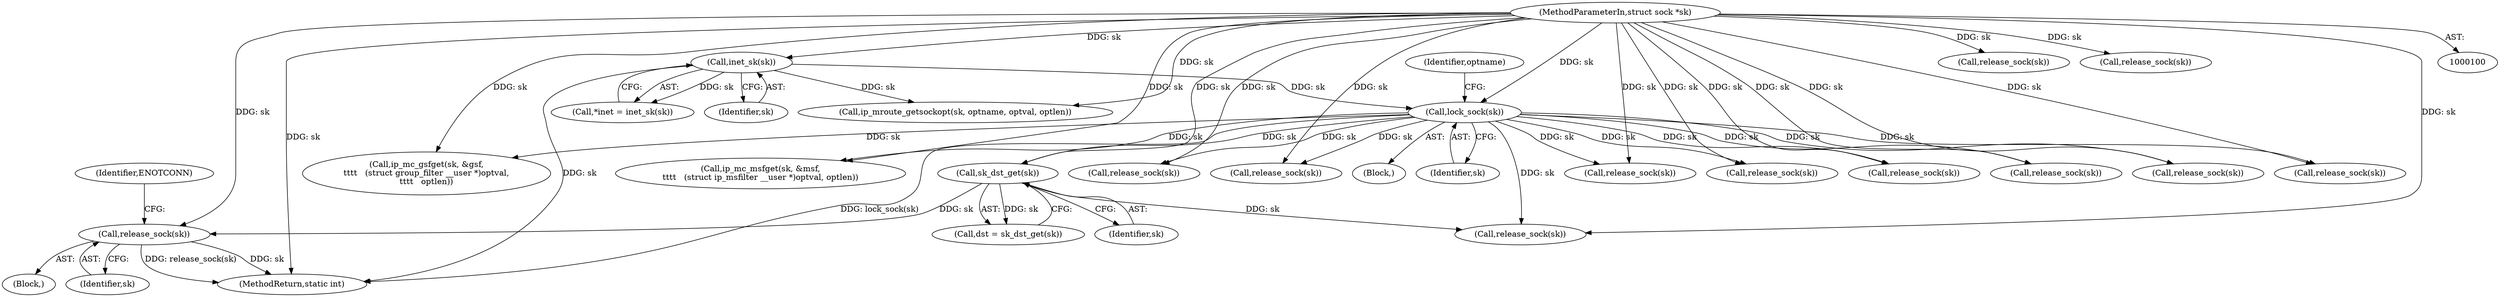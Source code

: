 digraph "0_linux_f6d8bd051c391c1c0458a30b2a7abcd939329259_25@pointer" {
"1000356" [label="(Call,release_sock(sk))"];
"1000341" [label="(Call,sk_dst_get(sk))"];
"1000144" [label="(Call,lock_sock(sk))"];
"1000110" [label="(Call,inet_sk(sk))"];
"1000101" [label="(MethodParameterIn,struct sock *sk)"];
"1000436" [label="(Call,release_sock(sk))"];
"1000355" [label="(Block,)"];
"1000633" [label="(Call,release_sock(sk))"];
"1000360" [label="(Identifier,ENOTCONN)"];
"1000478" [label="(Call,release_sock(sk))"];
"1000180" [label="(Call,release_sock(sk))"];
"1000628" [label="(Call,release_sock(sk))"];
"1000111" [label="(Identifier,sk)"];
"1000485" [label="(Call,ip_mc_gsfget(sk, &gsf,\n\t\t\t\t   (struct group_filter __user *)optval,\n\t\t\t\t   optlen))"];
"1000698" [label="(MethodReturn,static int)"];
"1000110" [label="(Call,inet_sk(sk))"];
"1000443" [label="(Call,ip_mc_msfget(sk, &msf,\n\t\t\t\t   (struct ip_msfilter __user *)optval, optlen))"];
"1000101" [label="(MethodParameterIn,struct sock *sk)"];
"1000465" [label="(Call,release_sock(sk))"];
"1000147" [label="(Identifier,optname)"];
"1000108" [label="(Call,*inet = inet_sk(sk))"];
"1000393" [label="(Call,release_sock(sk))"];
"1000341" [label="(Call,sk_dst_get(sk))"];
"1000125" [label="(Call,ip_mroute_getsockopt(sk, optname, optval, optlen))"];
"1000106" [label="(Block,)"];
"1000423" [label="(Call,release_sock(sk))"];
"1000451" [label="(Call,release_sock(sk))"];
"1000493" [label="(Call,release_sock(sk))"];
"1000507" [label="(Call,release_sock(sk))"];
"1000357" [label="(Identifier,sk)"];
"1000145" [label="(Identifier,sk)"];
"1000356" [label="(Call,release_sock(sk))"];
"1000339" [label="(Call,dst = sk_dst_get(sk))"];
"1000342" [label="(Identifier,sk)"];
"1000144" [label="(Call,lock_sock(sk))"];
"1000356" -> "1000355"  [label="AST: "];
"1000356" -> "1000357"  [label="CFG: "];
"1000357" -> "1000356"  [label="AST: "];
"1000360" -> "1000356"  [label="CFG: "];
"1000356" -> "1000698"  [label="DDG: release_sock(sk)"];
"1000356" -> "1000698"  [label="DDG: sk"];
"1000341" -> "1000356"  [label="DDG: sk"];
"1000101" -> "1000356"  [label="DDG: sk"];
"1000341" -> "1000339"  [label="AST: "];
"1000341" -> "1000342"  [label="CFG: "];
"1000342" -> "1000341"  [label="AST: "];
"1000339" -> "1000341"  [label="CFG: "];
"1000341" -> "1000339"  [label="DDG: sk"];
"1000144" -> "1000341"  [label="DDG: sk"];
"1000101" -> "1000341"  [label="DDG: sk"];
"1000341" -> "1000633"  [label="DDG: sk"];
"1000144" -> "1000106"  [label="AST: "];
"1000144" -> "1000145"  [label="CFG: "];
"1000145" -> "1000144"  [label="AST: "];
"1000147" -> "1000144"  [label="CFG: "];
"1000144" -> "1000698"  [label="DDG: lock_sock(sk)"];
"1000110" -> "1000144"  [label="DDG: sk"];
"1000101" -> "1000144"  [label="DDG: sk"];
"1000144" -> "1000180"  [label="DDG: sk"];
"1000144" -> "1000393"  [label="DDG: sk"];
"1000144" -> "1000423"  [label="DDG: sk"];
"1000144" -> "1000436"  [label="DDG: sk"];
"1000144" -> "1000443"  [label="DDG: sk"];
"1000144" -> "1000465"  [label="DDG: sk"];
"1000144" -> "1000478"  [label="DDG: sk"];
"1000144" -> "1000485"  [label="DDG: sk"];
"1000144" -> "1000507"  [label="DDG: sk"];
"1000144" -> "1000628"  [label="DDG: sk"];
"1000144" -> "1000633"  [label="DDG: sk"];
"1000110" -> "1000108"  [label="AST: "];
"1000110" -> "1000111"  [label="CFG: "];
"1000111" -> "1000110"  [label="AST: "];
"1000108" -> "1000110"  [label="CFG: "];
"1000110" -> "1000698"  [label="DDG: sk"];
"1000110" -> "1000108"  [label="DDG: sk"];
"1000101" -> "1000110"  [label="DDG: sk"];
"1000110" -> "1000125"  [label="DDG: sk"];
"1000101" -> "1000100"  [label="AST: "];
"1000101" -> "1000698"  [label="DDG: sk"];
"1000101" -> "1000125"  [label="DDG: sk"];
"1000101" -> "1000180"  [label="DDG: sk"];
"1000101" -> "1000393"  [label="DDG: sk"];
"1000101" -> "1000423"  [label="DDG: sk"];
"1000101" -> "1000436"  [label="DDG: sk"];
"1000101" -> "1000443"  [label="DDG: sk"];
"1000101" -> "1000451"  [label="DDG: sk"];
"1000101" -> "1000465"  [label="DDG: sk"];
"1000101" -> "1000478"  [label="DDG: sk"];
"1000101" -> "1000485"  [label="DDG: sk"];
"1000101" -> "1000493"  [label="DDG: sk"];
"1000101" -> "1000507"  [label="DDG: sk"];
"1000101" -> "1000628"  [label="DDG: sk"];
"1000101" -> "1000633"  [label="DDG: sk"];
}
